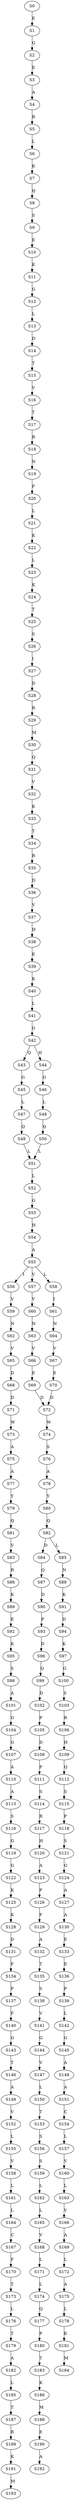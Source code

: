 strict digraph  {
	S0 -> S1 [ label = E ];
	S1 -> S2 [ label = G ];
	S2 -> S3 [ label = E ];
	S3 -> S4 [ label = A ];
	S4 -> S5 [ label = R ];
	S5 -> S6 [ label = L ];
	S6 -> S7 [ label = K ];
	S7 -> S8 [ label = Q ];
	S8 -> S9 [ label = S ];
	S9 -> S10 [ label = E ];
	S10 -> S11 [ label = K ];
	S11 -> S12 [ label = G ];
	S12 -> S13 [ label = L ];
	S13 -> S14 [ label = D ];
	S14 -> S15 [ label = T ];
	S15 -> S16 [ label = V ];
	S16 -> S17 [ label = T ];
	S17 -> S18 [ label = R ];
	S18 -> S19 [ label = N ];
	S19 -> S20 [ label = F ];
	S20 -> S21 [ label = L ];
	S21 -> S22 [ label = K ];
	S22 -> S23 [ label = L ];
	S23 -> S24 [ label = K ];
	S24 -> S25 [ label = T ];
	S25 -> S26 [ label = S ];
	S26 -> S27 [ label = I ];
	S27 -> S28 [ label = D ];
	S28 -> S29 [ label = R ];
	S29 -> S30 [ label = M ];
	S30 -> S31 [ label = Q ];
	S31 -> S32 [ label = V ];
	S32 -> S33 [ label = K ];
	S33 -> S34 [ label = T ];
	S34 -> S35 [ label = R ];
	S35 -> S36 [ label = D ];
	S36 -> S37 [ label = V ];
	S37 -> S38 [ label = H ];
	S38 -> S39 [ label = E ];
	S39 -> S40 [ label = K ];
	S40 -> S41 [ label = L ];
	S41 -> S42 [ label = G ];
	S42 -> S43 [ label = Q ];
	S42 -> S44 [ label = H ];
	S43 -> S45 [ label = G ];
	S44 -> S46 [ label = G ];
	S45 -> S47 [ label = L ];
	S46 -> S48 [ label = L ];
	S47 -> S49 [ label = Q ];
	S48 -> S50 [ label = Q ];
	S49 -> S51 [ label = L ];
	S50 -> S51 [ label = L ];
	S51 -> S52 [ label = L ];
	S52 -> S53 [ label = G ];
	S53 -> S54 [ label = H ];
	S54 -> S55 [ label = A ];
	S55 -> S56 [ label = I ];
	S55 -> S57 [ label = V ];
	S55 -> S58 [ label = L ];
	S56 -> S59 [ label = V ];
	S57 -> S60 [ label = V ];
	S58 -> S61 [ label = I ];
	S59 -> S62 [ label = N ];
	S60 -> S63 [ label = N ];
	S61 -> S64 [ label = N ];
	S62 -> S65 [ label = V ];
	S63 -> S66 [ label = V ];
	S64 -> S67 [ label = V ];
	S65 -> S68 [ label = D ];
	S66 -> S69 [ label = E ];
	S67 -> S70 [ label = E ];
	S68 -> S71 [ label = D ];
	S69 -> S72 [ label = D ];
	S70 -> S72 [ label = D ];
	S71 -> S73 [ label = W ];
	S72 -> S74 [ label = W ];
	S73 -> S75 [ label = A ];
	S74 -> S76 [ label = S ];
	S75 -> S77 [ label = A ];
	S76 -> S78 [ label = A ];
	S77 -> S79 [ label = Y ];
	S78 -> S80 [ label = Y ];
	S79 -> S81 [ label = Q ];
	S80 -> S82 [ label = Q ];
	S81 -> S83 [ label = V ];
	S82 -> S84 [ label = D ];
	S82 -> S85 [ label = L ];
	S83 -> S86 [ label = R ];
	S84 -> S87 [ label = Q ];
	S85 -> S88 [ label = N ];
	S86 -> S89 [ label = K ];
	S87 -> S90 [ label = D ];
	S88 -> S91 [ label = K ];
	S89 -> S92 [ label = E ];
	S90 -> S93 [ label = P ];
	S91 -> S94 [ label = D ];
	S92 -> S95 [ label = K ];
	S93 -> S96 [ label = D ];
	S94 -> S97 [ label = K ];
	S95 -> S98 [ label = S ];
	S96 -> S99 [ label = Q ];
	S97 -> S100 [ label = G ];
	S98 -> S101 [ label = A ];
	S99 -> S102 [ label = D ];
	S100 -> S103 [ label = S ];
	S101 -> S104 [ label = G ];
	S102 -> S105 [ label = P ];
	S103 -> S106 [ label = R ];
	S104 -> S107 [ label = G ];
	S105 -> S108 [ label = D ];
	S106 -> S109 [ label = H ];
	S107 -> S110 [ label = A ];
	S108 -> S111 [ label = P ];
	S109 -> S112 [ label = Q ];
	S110 -> S113 [ label = A ];
	S111 -> S114 [ label = S ];
	S112 -> S115 [ label = S ];
	S113 -> S116 [ label = S ];
	S114 -> S117 [ label = R ];
	S115 -> S118 [ label = P ];
	S116 -> S119 [ label = G ];
	S117 -> S120 [ label = H ];
	S118 -> S121 [ label = S ];
	S119 -> S122 [ label = G ];
	S120 -> S123 [ label = A ];
	S121 -> S124 [ label = G ];
	S122 -> S125 [ label = K ];
	S123 -> S126 [ label = P ];
	S124 -> S127 [ label = A ];
	S125 -> S128 [ label = K ];
	S126 -> S129 [ label = F ];
	S127 -> S130 [ label = A ];
	S128 -> S131 [ label = D ];
	S129 -> S132 [ label = A ];
	S130 -> S133 [ label = E ];
	S131 -> S134 [ label = F ];
	S132 -> S135 [ label = T ];
	S133 -> S136 [ label = E ];
	S134 -> S137 [ label = P ];
	S135 -> S138 [ label = S ];
	S136 -> S139 [ label = P ];
	S137 -> S140 [ label = F ];
	S138 -> S141 [ label = V ];
	S139 -> S142 [ label = L ];
	S140 -> S143 [ label = G ];
	S141 -> S144 [ label = G ];
	S142 -> S145 [ label = G ];
	S143 -> S146 [ label = T ];
	S144 -> S147 [ label = V ];
	S145 -> S148 [ label = A ];
	S146 -> S149 [ label = A ];
	S147 -> S150 [ label = L ];
	S148 -> S151 [ label = A ];
	S149 -> S152 [ label = V ];
	S150 -> S153 [ label = T ];
	S151 -> S154 [ label = C ];
	S152 -> S155 [ label = L ];
	S153 -> S156 [ label = S ];
	S154 -> S157 [ label = L ];
	S155 -> S158 [ label = V ];
	S156 -> S159 [ label = S ];
	S157 -> S160 [ label = V ];
	S158 -> S161 [ label = L ];
	S159 -> S162 [ label = L ];
	S160 -> S163 [ label = L ];
	S161 -> S164 [ label = L ];
	S162 -> S165 [ label = L ];
	S163 -> S166 [ label = V ];
	S164 -> S167 [ label = C ];
	S165 -> S168 [ label = V ];
	S166 -> S169 [ label = A ];
	S167 -> S170 [ label = F ];
	S168 -> S171 [ label = L ];
	S169 -> S172 [ label = L ];
	S170 -> S173 [ label = T ];
	S171 -> S174 [ label = L ];
	S172 -> S175 [ label = A ];
	S173 -> S176 [ label = L ];
	S174 -> S177 [ label = Q ];
	S175 -> S178 [ label = L ];
	S176 -> S179 [ label = T ];
	S177 -> S180 [ label = P ];
	S178 -> S181 [ label = K ];
	S179 -> S182 [ label = A ];
	S180 -> S183 [ label = T ];
	S181 -> S184 [ label = M ];
	S182 -> S185 [ label = L ];
	S183 -> S186 [ label = K ];
	S185 -> S187 [ label = T ];
	S186 -> S188 [ label = M ];
	S187 -> S189 [ label = R ];
	S188 -> S190 [ label = E ];
	S189 -> S191 [ label = K ];
	S190 -> S192 [ label = A ];
	S191 -> S193 [ label = M ];
}

